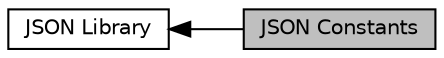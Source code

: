 digraph "JSON Constants"
{
  edge [fontname="Helvetica",fontsize="10",labelfontname="Helvetica",labelfontsize="10"];
  node [fontname="Helvetica",fontsize="10",shape=record];
  rankdir=LR;
  Node0 [label="JSON Constants",height=0.2,width=0.4,color="black", fillcolor="grey75", style="filled", fontcolor="black"];
  Node1 [label="JSON Library",height=0.2,width=0.4,color="black", fillcolor="white", style="filled",URL="$group__jsonlib.html"];
  Node1->Node0 [shape=plaintext, dir="back", style="solid"];
}
